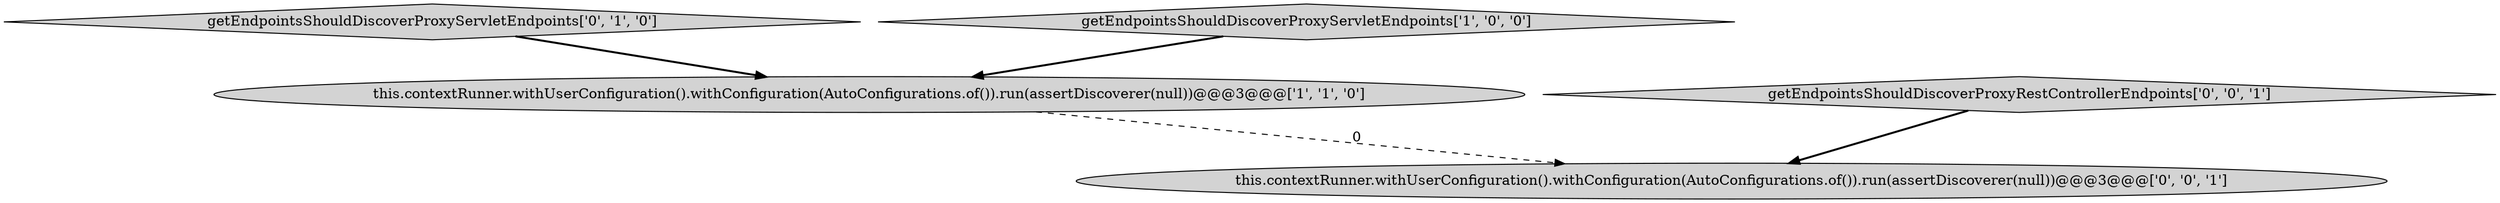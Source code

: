 digraph {
4 [style = filled, label = "this.contextRunner.withUserConfiguration().withConfiguration(AutoConfigurations.of()).run(assertDiscoverer(null))@@@3@@@['0', '0', '1']", fillcolor = lightgray, shape = ellipse image = "AAA0AAABBB3BBB"];
0 [style = filled, label = "this.contextRunner.withUserConfiguration().withConfiguration(AutoConfigurations.of()).run(assertDiscoverer(null))@@@3@@@['1', '1', '0']", fillcolor = lightgray, shape = ellipse image = "AAA0AAABBB1BBB"];
3 [style = filled, label = "getEndpointsShouldDiscoverProxyRestControllerEndpoints['0', '0', '1']", fillcolor = lightgray, shape = diamond image = "AAA0AAABBB3BBB"];
2 [style = filled, label = "getEndpointsShouldDiscoverProxyServletEndpoints['0', '1', '0']", fillcolor = lightgray, shape = diamond image = "AAA0AAABBB2BBB"];
1 [style = filled, label = "getEndpointsShouldDiscoverProxyServletEndpoints['1', '0', '0']", fillcolor = lightgray, shape = diamond image = "AAA0AAABBB1BBB"];
2->0 [style = bold, label=""];
1->0 [style = bold, label=""];
3->4 [style = bold, label=""];
0->4 [style = dashed, label="0"];
}
